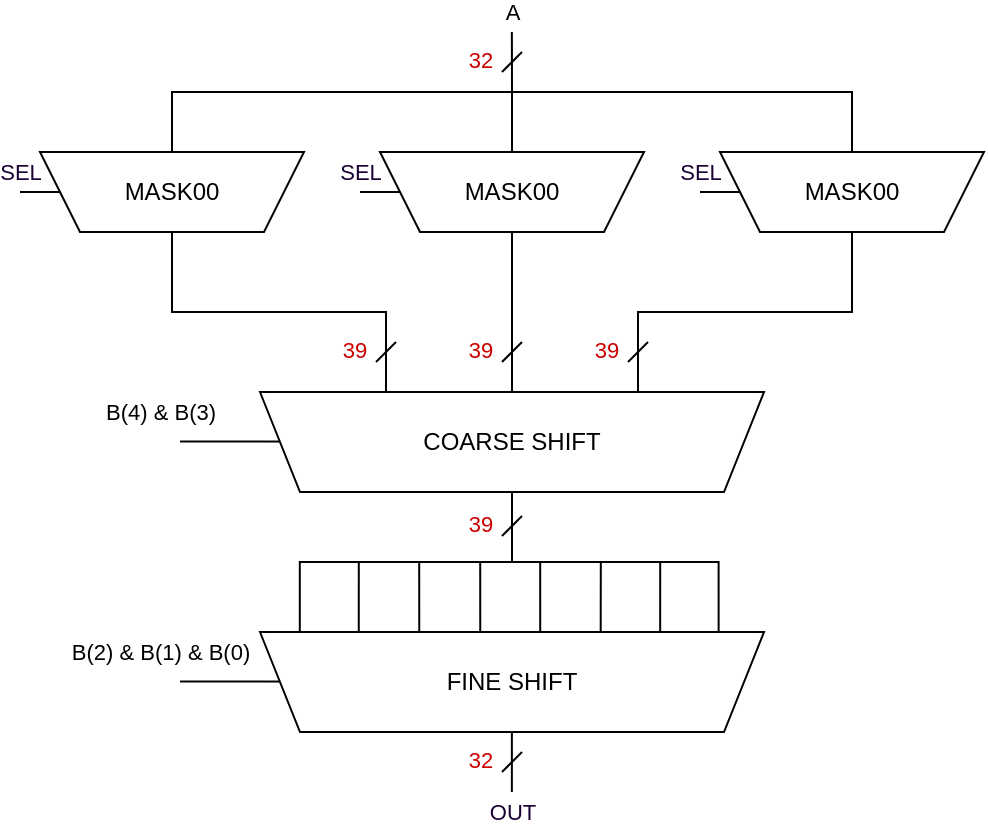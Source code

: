 <mxfile version="13.7.1" type="github">
  <diagram id="wSwMXBMUbhgjDpTK5RTU" name="Page-1">
    <mxGraphModel dx="1113" dy="694" grid="1" gridSize="10" guides="1" tooltips="1" connect="1" arrows="1" fold="1" page="1" pageScale="1" pageWidth="850" pageHeight="1100" math="0" shadow="0">
      <root>
        <mxCell id="0" />
        <mxCell id="1" parent="0" />
        <mxCell id="1BE5Hf5gePFDggwTTNd7-33" style="edgeStyle=none;rounded=0;orthogonalLoop=1;jettySize=auto;html=1;exitX=1;exitY=0.5;exitDx=0;exitDy=0;endArrow=none;endFill=0;" edge="1" parent="1" source="1BE5Hf5gePFDggwTTNd7-2">
          <mxGeometry relative="1" as="geometry">
            <mxPoint x="240.0" y="424.724" as="targetPoint" />
          </mxGeometry>
        </mxCell>
        <mxCell id="1BE5Hf5gePFDggwTTNd7-34" style="edgeStyle=none;rounded=0;orthogonalLoop=1;jettySize=auto;html=1;exitX=0.5;exitY=0;exitDx=0;exitDy=0;endArrow=none;endFill=0;" edge="1" parent="1" source="1BE5Hf5gePFDggwTTNd7-2">
          <mxGeometry relative="1" as="geometry">
            <mxPoint x="405.931" y="480.0" as="targetPoint" />
          </mxGeometry>
        </mxCell>
        <mxCell id="1BE5Hf5gePFDggwTTNd7-79" value="OUT" style="edgeLabel;html=1;align=center;verticalAlign=middle;resizable=0;points=[];fontColor=#190033;" vertex="1" connectable="0" parent="1BE5Hf5gePFDggwTTNd7-34">
          <mxGeometry x="0.773" y="1" relative="1" as="geometry">
            <mxPoint x="-0.94" y="18.96" as="offset" />
          </mxGeometry>
        </mxCell>
        <mxCell id="1BE5Hf5gePFDggwTTNd7-2" value="FINE SHIFT" style="shape=trapezoid;perimeter=trapezoidPerimeter;whiteSpace=wrap;html=1;fixedSize=1;rotation=0;direction=east;flipH=0;flipV=1;" vertex="1" parent="1">
          <mxGeometry x="280" y="400" width="252" height="50" as="geometry" />
        </mxCell>
        <mxCell id="1BE5Hf5gePFDggwTTNd7-32" style="edgeStyle=none;rounded=0;orthogonalLoop=1;jettySize=auto;html=1;exitX=1;exitY=0.5;exitDx=0;exitDy=0;endArrow=none;endFill=0;" edge="1" parent="1" source="1BE5Hf5gePFDggwTTNd7-13">
          <mxGeometry relative="1" as="geometry">
            <mxPoint x="240.0" y="304.724" as="targetPoint" />
          </mxGeometry>
        </mxCell>
        <mxCell id="1BE5Hf5gePFDggwTTNd7-35" value="B(4) &amp;amp; B(3)" style="edgeLabel;html=1;align=center;verticalAlign=middle;resizable=0;points=[];" vertex="1" connectable="0" parent="1BE5Hf5gePFDggwTTNd7-32">
          <mxGeometry x="0.708" y="-1" relative="1" as="geometry">
            <mxPoint x="-51.31" y="-13.76" as="offset" />
          </mxGeometry>
        </mxCell>
        <mxCell id="1BE5Hf5gePFDggwTTNd7-59" style="edgeStyle=orthogonalEdgeStyle;rounded=0;orthogonalLoop=1;jettySize=auto;html=1;entryX=0.079;entryY=0.989;entryDx=0;entryDy=0;entryPerimeter=0;endArrow=none;endFill=0;fontColor=#CC0000;" edge="1" parent="1" source="1BE5Hf5gePFDggwTTNd7-13" target="1BE5Hf5gePFDggwTTNd7-2">
          <mxGeometry relative="1" as="geometry" />
        </mxCell>
        <mxCell id="1BE5Hf5gePFDggwTTNd7-60" style="edgeStyle=orthogonalEdgeStyle;rounded=0;orthogonalLoop=1;jettySize=auto;html=1;exitX=0.5;exitY=1;exitDx=0;exitDy=0;entryX=0.196;entryY=1.008;entryDx=0;entryDy=0;entryPerimeter=0;endArrow=none;endFill=0;fontColor=#CC0000;" edge="1" parent="1" source="1BE5Hf5gePFDggwTTNd7-13" target="1BE5Hf5gePFDggwTTNd7-2">
          <mxGeometry relative="1" as="geometry" />
        </mxCell>
        <mxCell id="1BE5Hf5gePFDggwTTNd7-61" style="edgeStyle=orthogonalEdgeStyle;rounded=0;orthogonalLoop=1;jettySize=auto;html=1;exitX=0.5;exitY=1;exitDx=0;exitDy=0;endArrow=none;endFill=0;fontColor=#CC0000;entryX=0.316;entryY=1.007;entryDx=0;entryDy=0;entryPerimeter=0;" edge="1" parent="1" source="1BE5Hf5gePFDggwTTNd7-13" target="1BE5Hf5gePFDggwTTNd7-2">
          <mxGeometry relative="1" as="geometry">
            <mxPoint x="350" y="400" as="targetPoint" />
          </mxGeometry>
        </mxCell>
        <mxCell id="1BE5Hf5gePFDggwTTNd7-62" style="edgeStyle=orthogonalEdgeStyle;rounded=0;orthogonalLoop=1;jettySize=auto;html=1;entryX=0.437;entryY=1;entryDx=0;entryDy=0;entryPerimeter=0;endArrow=none;endFill=0;fontColor=#CC0000;" edge="1" parent="1" source="1BE5Hf5gePFDggwTTNd7-13" target="1BE5Hf5gePFDggwTTNd7-2">
          <mxGeometry relative="1" as="geometry" />
        </mxCell>
        <mxCell id="1BE5Hf5gePFDggwTTNd7-63" style="edgeStyle=orthogonalEdgeStyle;rounded=0;orthogonalLoop=1;jettySize=auto;html=1;endArrow=none;endFill=0;fontColor=#CC0000;entryX=0.556;entryY=1.004;entryDx=0;entryDy=0;entryPerimeter=0;" edge="1" parent="1" source="1BE5Hf5gePFDggwTTNd7-13" target="1BE5Hf5gePFDggwTTNd7-2">
          <mxGeometry relative="1" as="geometry">
            <mxPoint x="420" y="401" as="targetPoint" />
          </mxGeometry>
        </mxCell>
        <mxCell id="1BE5Hf5gePFDggwTTNd7-64" style="edgeStyle=orthogonalEdgeStyle;rounded=0;orthogonalLoop=1;jettySize=auto;html=1;entryX=0.676;entryY=0.999;entryDx=0;entryDy=0;entryPerimeter=0;endArrow=none;endFill=0;fontColor=#CC0000;" edge="1" parent="1" source="1BE5Hf5gePFDggwTTNd7-13" target="1BE5Hf5gePFDggwTTNd7-2">
          <mxGeometry relative="1" as="geometry" />
        </mxCell>
        <mxCell id="1BE5Hf5gePFDggwTTNd7-65" style="edgeStyle=orthogonalEdgeStyle;rounded=0;orthogonalLoop=1;jettySize=auto;html=1;entryX=0.794;entryY=1.004;entryDx=0;entryDy=0;entryPerimeter=0;endArrow=none;endFill=0;fontColor=#CC0000;" edge="1" parent="1" source="1BE5Hf5gePFDggwTTNd7-13" target="1BE5Hf5gePFDggwTTNd7-2">
          <mxGeometry relative="1" as="geometry" />
        </mxCell>
        <mxCell id="1BE5Hf5gePFDggwTTNd7-66" style="edgeStyle=orthogonalEdgeStyle;rounded=0;orthogonalLoop=1;jettySize=auto;html=1;entryX=0.91;entryY=1.006;entryDx=0;entryDy=0;entryPerimeter=0;endArrow=none;endFill=0;fontColor=#CC0000;" edge="1" parent="1" source="1BE5Hf5gePFDggwTTNd7-13" target="1BE5Hf5gePFDggwTTNd7-2">
          <mxGeometry relative="1" as="geometry" />
        </mxCell>
        <mxCell id="1BE5Hf5gePFDggwTTNd7-13" value="COARSE SHIFT" style="shape=trapezoid;perimeter=trapezoidPerimeter;whiteSpace=wrap;html=1;fixedSize=1;rotation=0;flipV=1;" vertex="1" parent="1">
          <mxGeometry x="280" y="280" width="252" height="50" as="geometry" />
        </mxCell>
        <mxCell id="1BE5Hf5gePFDggwTTNd7-49" style="edgeStyle=orthogonalEdgeStyle;rounded=0;orthogonalLoop=1;jettySize=auto;html=1;exitX=0.5;exitY=0;exitDx=0;exitDy=0;entryX=0.5;entryY=0;entryDx=0;entryDy=0;endArrow=none;endFill=0;" edge="1" parent="1" source="1BE5Hf5gePFDggwTTNd7-26" target="1BE5Hf5gePFDggwTTNd7-44">
          <mxGeometry relative="1" as="geometry">
            <Array as="points">
              <mxPoint x="236" y="130" />
              <mxPoint x="406" y="130" />
            </Array>
          </mxGeometry>
        </mxCell>
        <mxCell id="1BE5Hf5gePFDggwTTNd7-54" style="edgeStyle=orthogonalEdgeStyle;rounded=0;orthogonalLoop=1;jettySize=auto;html=1;entryX=0.25;entryY=0;entryDx=0;entryDy=0;endArrow=none;endFill=0;fontColor=#CC0000;" edge="1" parent="1" source="1BE5Hf5gePFDggwTTNd7-26" target="1BE5Hf5gePFDggwTTNd7-13">
          <mxGeometry relative="1" as="geometry" />
        </mxCell>
        <mxCell id="1BE5Hf5gePFDggwTTNd7-82" style="edgeStyle=orthogonalEdgeStyle;rounded=0;orthogonalLoop=1;jettySize=auto;html=1;exitX=0;exitY=0.5;exitDx=0;exitDy=0;endArrow=none;endFill=0;fontColor=#190033;" edge="1" parent="1" source="1BE5Hf5gePFDggwTTNd7-26">
          <mxGeometry relative="1" as="geometry">
            <mxPoint x="160.0" y="179.897" as="targetPoint" />
          </mxGeometry>
        </mxCell>
        <mxCell id="1BE5Hf5gePFDggwTTNd7-26" value="MASK00" style="shape=trapezoid;perimeter=trapezoidPerimeter;whiteSpace=wrap;html=1;fixedSize=1;rotation=0;horizontal=1;flipV=1;flipH=0;" vertex="1" parent="1">
          <mxGeometry x="170" y="160" width="132" height="40" as="geometry" />
        </mxCell>
        <mxCell id="1BE5Hf5gePFDggwTTNd7-36" value="B(2) &amp;amp; B(1) &amp;amp; B(0)" style="edgeLabel;html=1;align=center;verticalAlign=middle;resizable=0;points=[];" vertex="1" connectable="0" parent="1">
          <mxGeometry x="229.998" y="410.004" as="geometry" />
        </mxCell>
        <mxCell id="1BE5Hf5gePFDggwTTNd7-50" style="edgeStyle=orthogonalEdgeStyle;rounded=0;orthogonalLoop=1;jettySize=auto;html=1;exitX=0.5;exitY=0;exitDx=0;exitDy=0;entryX=0.5;entryY=0;entryDx=0;entryDy=0;endArrow=none;endFill=0;" edge="1" parent="1" source="1BE5Hf5gePFDggwTTNd7-44" target="1BE5Hf5gePFDggwTTNd7-46">
          <mxGeometry relative="1" as="geometry">
            <Array as="points">
              <mxPoint x="406" y="130" />
              <mxPoint x="576" y="130" />
            </Array>
          </mxGeometry>
        </mxCell>
        <mxCell id="1BE5Hf5gePFDggwTTNd7-51" value="A" style="edgeStyle=orthogonalEdgeStyle;rounded=0;orthogonalLoop=1;jettySize=auto;html=1;exitX=0.5;exitY=0;exitDx=0;exitDy=0;endArrow=none;endFill=0;" edge="1" parent="1" source="1BE5Hf5gePFDggwTTNd7-44">
          <mxGeometry x="1" y="10" relative="1" as="geometry">
            <mxPoint x="405.931" y="100" as="targetPoint" />
            <mxPoint x="10" y="-10" as="offset" />
          </mxGeometry>
        </mxCell>
        <mxCell id="1BE5Hf5gePFDggwTTNd7-55" style="edgeStyle=orthogonalEdgeStyle;rounded=0;orthogonalLoop=1;jettySize=auto;html=1;exitX=0.5;exitY=1;exitDx=0;exitDy=0;entryX=0.5;entryY=0;entryDx=0;entryDy=0;endArrow=none;endFill=0;fontColor=#CC0000;" edge="1" parent="1" source="1BE5Hf5gePFDggwTTNd7-44" target="1BE5Hf5gePFDggwTTNd7-13">
          <mxGeometry relative="1" as="geometry" />
        </mxCell>
        <mxCell id="1BE5Hf5gePFDggwTTNd7-83" style="edgeStyle=orthogonalEdgeStyle;rounded=0;orthogonalLoop=1;jettySize=auto;html=1;exitX=0;exitY=0.5;exitDx=0;exitDy=0;endArrow=none;endFill=0;fontColor=#190033;" edge="1" parent="1" source="1BE5Hf5gePFDggwTTNd7-44">
          <mxGeometry relative="1" as="geometry">
            <mxPoint x="330.0" y="179.897" as="targetPoint" />
          </mxGeometry>
        </mxCell>
        <mxCell id="1BE5Hf5gePFDggwTTNd7-86" value="SEL" style="edgeLabel;html=1;align=center;verticalAlign=middle;resizable=0;points=[];fontColor=#190033;" vertex="1" connectable="0" parent="1BE5Hf5gePFDggwTTNd7-83">
          <mxGeometry x="1" y="-2" relative="1" as="geometry">
            <mxPoint x="-2" y="-10.03" as="offset" />
          </mxGeometry>
        </mxCell>
        <mxCell id="1BE5Hf5gePFDggwTTNd7-44" value="MASK00" style="shape=trapezoid;perimeter=trapezoidPerimeter;whiteSpace=wrap;html=1;fixedSize=1;rotation=0;horizontal=1;flipV=1;flipH=0;" vertex="1" parent="1">
          <mxGeometry x="340" y="160" width="132" height="40" as="geometry" />
        </mxCell>
        <mxCell id="1BE5Hf5gePFDggwTTNd7-56" style="edgeStyle=orthogonalEdgeStyle;rounded=0;orthogonalLoop=1;jettySize=auto;html=1;exitX=0.5;exitY=1;exitDx=0;exitDy=0;entryX=0.75;entryY=0;entryDx=0;entryDy=0;endArrow=none;endFill=0;fontColor=#CC0000;" edge="1" parent="1" source="1BE5Hf5gePFDggwTTNd7-46" target="1BE5Hf5gePFDggwTTNd7-13">
          <mxGeometry relative="1" as="geometry" />
        </mxCell>
        <mxCell id="1BE5Hf5gePFDggwTTNd7-84" style="edgeStyle=orthogonalEdgeStyle;rounded=0;orthogonalLoop=1;jettySize=auto;html=1;exitX=0;exitY=0.5;exitDx=0;exitDy=0;endArrow=none;endFill=0;fontColor=#190033;" edge="1" parent="1" source="1BE5Hf5gePFDggwTTNd7-46">
          <mxGeometry relative="1" as="geometry">
            <mxPoint x="500" y="179.897" as="targetPoint" />
          </mxGeometry>
        </mxCell>
        <mxCell id="1BE5Hf5gePFDggwTTNd7-85" value="SEL" style="edgeLabel;html=1;align=center;verticalAlign=middle;resizable=0;points=[];fontColor=#190033;" vertex="1" connectable="0" parent="1BE5Hf5gePFDggwTTNd7-84">
          <mxGeometry x="1" y="-4" relative="1" as="geometry">
            <mxPoint x="-4" y="-10.03" as="offset" />
          </mxGeometry>
        </mxCell>
        <mxCell id="1BE5Hf5gePFDggwTTNd7-46" value="MASK00" style="shape=trapezoid;perimeter=trapezoidPerimeter;whiteSpace=wrap;html=1;fixedSize=1;rotation=0;horizontal=1;flipV=1;flipH=0;" vertex="1" parent="1">
          <mxGeometry x="510" y="160" width="132" height="40" as="geometry" />
        </mxCell>
        <mxCell id="1BE5Hf5gePFDggwTTNd7-52" value="" style="endArrow=none;html=1;" edge="1" parent="1">
          <mxGeometry width="50" height="50" relative="1" as="geometry">
            <mxPoint x="401" y="120" as="sourcePoint" />
            <mxPoint x="411" y="110" as="targetPoint" />
          </mxGeometry>
        </mxCell>
        <mxCell id="1BE5Hf5gePFDggwTTNd7-53" value="32" style="edgeLabel;html=1;align=center;verticalAlign=middle;resizable=0;points=[];fontColor=#CC0000;" vertex="1" connectable="0" parent="1BE5Hf5gePFDggwTTNd7-52">
          <mxGeometry x="0.193" relative="1" as="geometry">
            <mxPoint x="-16.85" as="offset" />
          </mxGeometry>
        </mxCell>
        <mxCell id="1BE5Hf5gePFDggwTTNd7-67" value="" style="endArrow=none;html=1;" edge="1" parent="1">
          <mxGeometry width="50" height="50" relative="1" as="geometry">
            <mxPoint x="338" y="265" as="sourcePoint" />
            <mxPoint x="348" y="255" as="targetPoint" />
          </mxGeometry>
        </mxCell>
        <mxCell id="1BE5Hf5gePFDggwTTNd7-68" value="39" style="edgeLabel;html=1;align=center;verticalAlign=middle;resizable=0;points=[];fontColor=#CC0000;" vertex="1" connectable="0" parent="1BE5Hf5gePFDggwTTNd7-67">
          <mxGeometry x="0.193" relative="1" as="geometry">
            <mxPoint x="-16.85" as="offset" />
          </mxGeometry>
        </mxCell>
        <mxCell id="1BE5Hf5gePFDggwTTNd7-69" value="" style="endArrow=none;html=1;" edge="1" parent="1">
          <mxGeometry width="50" height="50" relative="1" as="geometry">
            <mxPoint x="401.0" y="265" as="sourcePoint" />
            <mxPoint x="411.0" y="255" as="targetPoint" />
          </mxGeometry>
        </mxCell>
        <mxCell id="1BE5Hf5gePFDggwTTNd7-70" value="39" style="edgeLabel;html=1;align=center;verticalAlign=middle;resizable=0;points=[];fontColor=#CC0000;" vertex="1" connectable="0" parent="1BE5Hf5gePFDggwTTNd7-69">
          <mxGeometry x="0.193" relative="1" as="geometry">
            <mxPoint x="-16.85" as="offset" />
          </mxGeometry>
        </mxCell>
        <mxCell id="1BE5Hf5gePFDggwTTNd7-71" value="" style="endArrow=none;html=1;" edge="1" parent="1">
          <mxGeometry width="50" height="50" relative="1" as="geometry">
            <mxPoint x="464" y="265" as="sourcePoint" />
            <mxPoint x="474" y="255" as="targetPoint" />
          </mxGeometry>
        </mxCell>
        <mxCell id="1BE5Hf5gePFDggwTTNd7-72" value="39" style="edgeLabel;html=1;align=center;verticalAlign=middle;resizable=0;points=[];fontColor=#CC0000;" vertex="1" connectable="0" parent="1BE5Hf5gePFDggwTTNd7-71">
          <mxGeometry x="0.193" relative="1" as="geometry">
            <mxPoint x="-16.85" as="offset" />
          </mxGeometry>
        </mxCell>
        <mxCell id="1BE5Hf5gePFDggwTTNd7-75" value="" style="endArrow=none;html=1;" edge="1" parent="1">
          <mxGeometry width="50" height="50" relative="1" as="geometry">
            <mxPoint x="401" y="352" as="sourcePoint" />
            <mxPoint x="411" y="342" as="targetPoint" />
          </mxGeometry>
        </mxCell>
        <mxCell id="1BE5Hf5gePFDggwTTNd7-76" value="39" style="edgeLabel;html=1;align=center;verticalAlign=middle;resizable=0;points=[];fontColor=#CC0000;" vertex="1" connectable="0" parent="1BE5Hf5gePFDggwTTNd7-75">
          <mxGeometry x="0.193" relative="1" as="geometry">
            <mxPoint x="-16.85" as="offset" />
          </mxGeometry>
        </mxCell>
        <mxCell id="1BE5Hf5gePFDggwTTNd7-77" value="" style="endArrow=none;html=1;" edge="1" parent="1">
          <mxGeometry width="50" height="50" relative="1" as="geometry">
            <mxPoint x="401" y="470" as="sourcePoint" />
            <mxPoint x="411" y="460" as="targetPoint" />
          </mxGeometry>
        </mxCell>
        <mxCell id="1BE5Hf5gePFDggwTTNd7-78" value="32" style="edgeLabel;html=1;align=center;verticalAlign=middle;resizable=0;points=[];fontColor=#CC0000;" vertex="1" connectable="0" parent="1BE5Hf5gePFDggwTTNd7-77">
          <mxGeometry x="0.193" relative="1" as="geometry">
            <mxPoint x="-16.85" as="offset" />
          </mxGeometry>
        </mxCell>
        <mxCell id="1BE5Hf5gePFDggwTTNd7-89" value="SEL" style="edgeLabel;html=1;align=center;verticalAlign=middle;resizable=0;points=[];fontColor=#190033;" vertex="1" connectable="0" parent="1">
          <mxGeometry x="160.0" y="170.005" as="geometry" />
        </mxCell>
      </root>
    </mxGraphModel>
  </diagram>
</mxfile>
